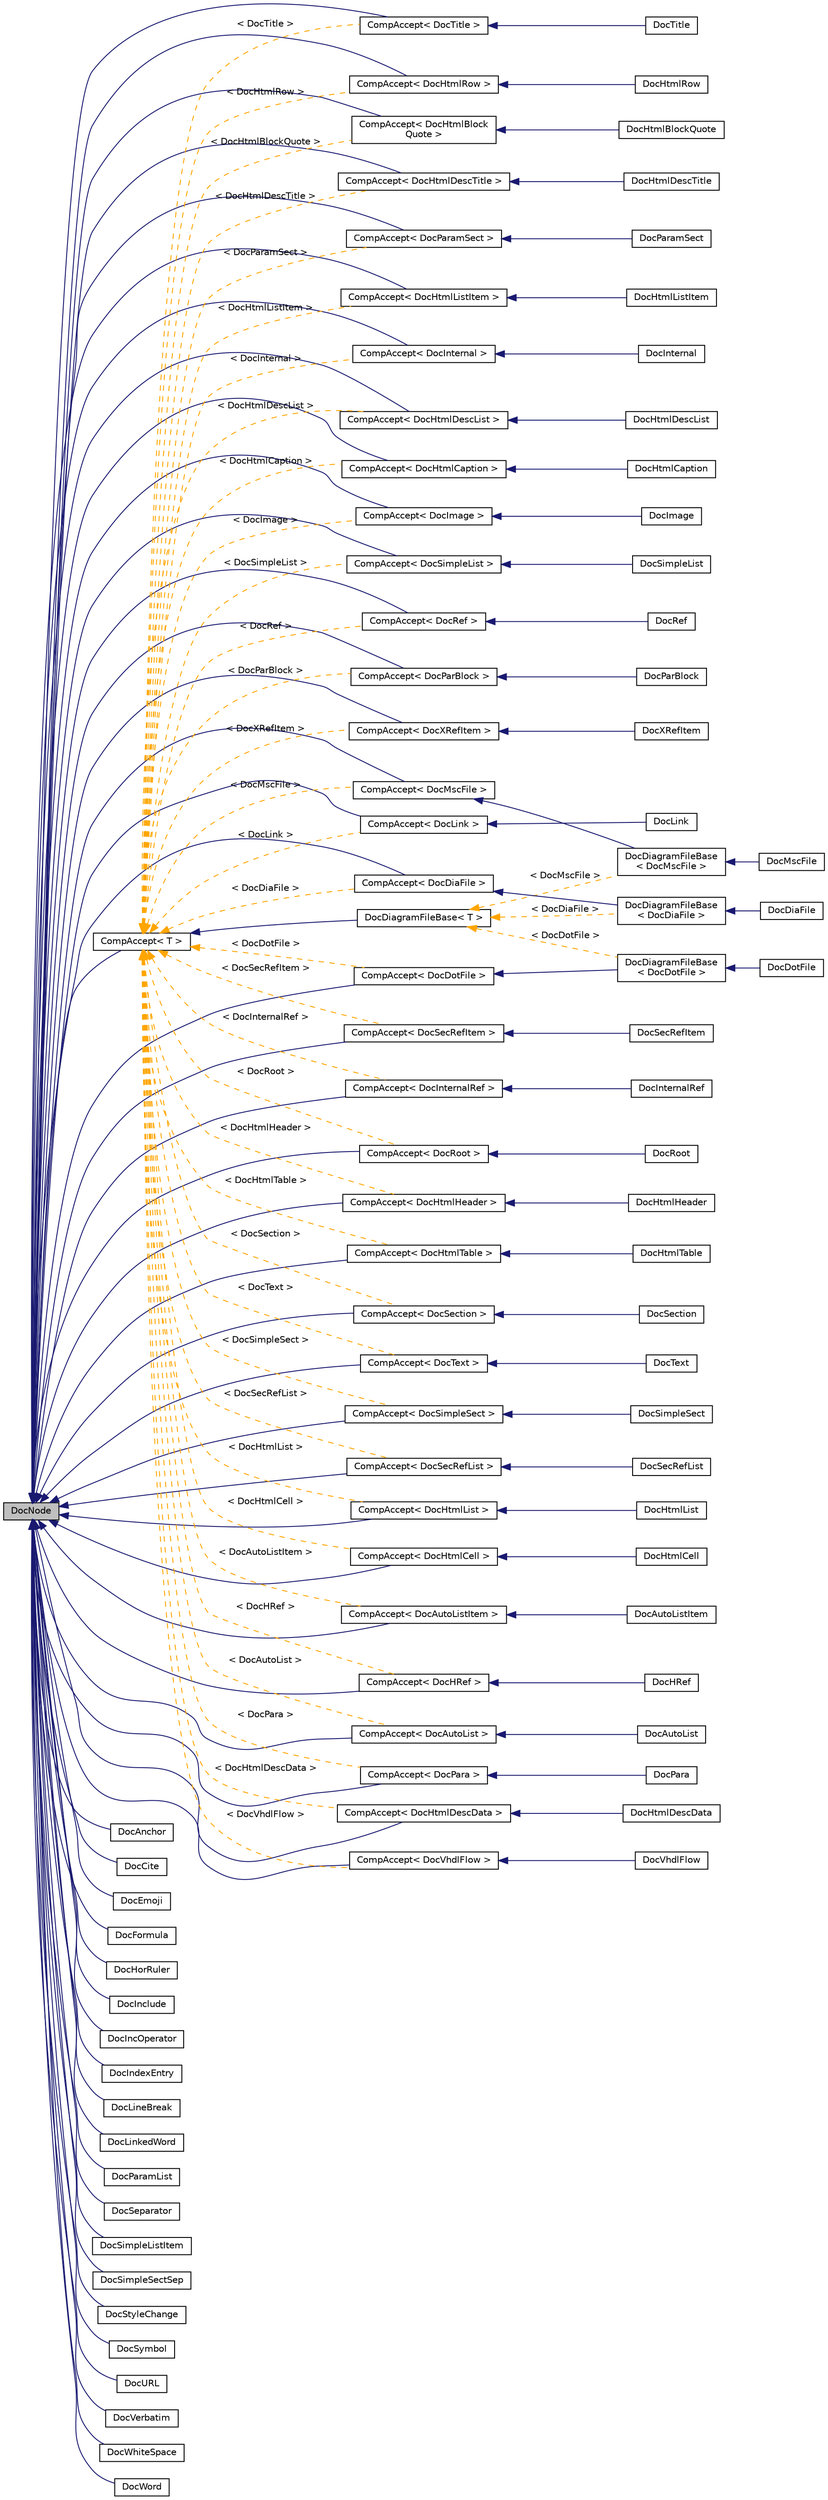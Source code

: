 digraph "DocNode"
{
 // INTERACTIVE_SVG=YES
 // LATEX_PDF_SIZE
  edge [fontname="Helvetica",fontsize="10",labelfontname="Helvetica",labelfontsize="10"];
  node [fontname="Helvetica",fontsize="10",shape=record];
  rankdir="LR";
  Node1 [label="DocNode",height=0.2,width=0.4,color="black", fillcolor="grey75", style="filled", fontcolor="black",tooltip="Abstract node interface with type information."];
  Node1 -> Node2 [dir="back",color="midnightblue",fontsize="10",style="solid",fontname="Helvetica"];
  Node2 [label="CompAccept\< T \>",height=0.2,width=0.4,color="black", fillcolor="white", style="filled",URL="$d7/da3/class_comp_accept.html",tooltip="Default accept implementation for compound nodes in the abstract syntax tree."];
  Node2 -> Node3 [dir="back",color="midnightblue",fontsize="10",style="solid",fontname="Helvetica"];
  Node3 [label="DocDiagramFileBase\< T \>",height=0.2,width=0.4,color="black", fillcolor="white", style="filled",URL="$d3/d7c/class_doc_diagram_file_base.html",tooltip=" "];
  Node3 -> Node4 [dir="back",color="orange",fontsize="10",style="dashed",label=" \< DocMscFile \>" ,fontname="Helvetica"];
  Node4 [label="DocDiagramFileBase\l\< DocMscFile \>",height=0.2,width=0.4,color="black", fillcolor="white", style="filled",URL="$d3/d7c/class_doc_diagram_file_base.html",tooltip=" "];
  Node4 -> Node5 [dir="back",color="midnightblue",fontsize="10",style="solid",fontname="Helvetica"];
  Node5 [label="DocMscFile",height=0.2,width=0.4,color="black", fillcolor="white", style="filled",URL="$d3/d7d/class_doc_msc_file.html",tooltip="Node representing a msc file"];
  Node3 -> Node6 [dir="back",color="orange",fontsize="10",style="dashed",label=" \< DocDiaFile \>" ,fontname="Helvetica"];
  Node6 [label="DocDiagramFileBase\l\< DocDiaFile \>",height=0.2,width=0.4,color="black", fillcolor="white", style="filled",URL="$d3/d7c/class_doc_diagram_file_base.html",tooltip=" "];
  Node6 -> Node7 [dir="back",color="midnightblue",fontsize="10",style="solid",fontname="Helvetica"];
  Node7 [label="DocDiaFile",height=0.2,width=0.4,color="black", fillcolor="white", style="filled",URL="$d6/ddb/class_doc_dia_file.html",tooltip="Node representing a dia file"];
  Node3 -> Node8 [dir="back",color="orange",fontsize="10",style="dashed",label=" \< DocDotFile \>" ,fontname="Helvetica"];
  Node8 [label="DocDiagramFileBase\l\< DocDotFile \>",height=0.2,width=0.4,color="black", fillcolor="white", style="filled",URL="$d3/d7c/class_doc_diagram_file_base.html",tooltip=" "];
  Node8 -> Node9 [dir="back",color="midnightblue",fontsize="10",style="solid",fontname="Helvetica"];
  Node9 [label="DocDotFile",height=0.2,width=0.4,color="black", fillcolor="white", style="filled",URL="$df/d37/class_doc_dot_file.html",tooltip="Node representing a dot file"];
  Node2 -> Node10 [dir="back",color="orange",fontsize="10",style="dashed",label=" \< DocParamSect \>" ,fontname="Helvetica"];
  Node10 [label="CompAccept\< DocParamSect \>",height=0.2,width=0.4,color="black", fillcolor="white", style="filled",URL="$d7/da3/class_comp_accept.html",tooltip=" "];
  Node10 -> Node11 [dir="back",color="midnightblue",fontsize="10",style="solid",fontname="Helvetica"];
  Node11 [label="DocParamSect",height=0.2,width=0.4,color="black", fillcolor="white", style="filled",URL="$d1/d01/class_doc_param_sect.html",tooltip="Node representing a parameter section"];
  Node2 -> Node12 [dir="back",color="orange",fontsize="10",style="dashed",label=" \< DocHtmlDescList \>" ,fontname="Helvetica"];
  Node12 [label="CompAccept\< DocHtmlDescList \>",height=0.2,width=0.4,color="black", fillcolor="white", style="filled",URL="$d7/da3/class_comp_accept.html",tooltip=" "];
  Node12 -> Node13 [dir="back",color="midnightblue",fontsize="10",style="solid",fontname="Helvetica"];
  Node13 [label="DocHtmlDescList",height=0.2,width=0.4,color="black", fillcolor="white", style="filled",URL="$df/d6f/class_doc_html_desc_list.html",tooltip="Node representing a Html description list"];
  Node2 -> Node14 [dir="back",color="orange",fontsize="10",style="dashed",label=" \< DocHtmlCaption \>" ,fontname="Helvetica"];
  Node14 [label="CompAccept\< DocHtmlCaption \>",height=0.2,width=0.4,color="black", fillcolor="white", style="filled",URL="$d7/da3/class_comp_accept.html",tooltip=" "];
  Node14 -> Node15 [dir="back",color="midnightblue",fontsize="10",style="solid",fontname="Helvetica"];
  Node15 [label="DocHtmlCaption",height=0.2,width=0.4,color="black", fillcolor="white", style="filled",URL="$d0/dc7/class_doc_html_caption.html",tooltip="Node representing a HTML table caption"];
  Node2 -> Node16 [dir="back",color="orange",fontsize="10",style="dashed",label=" \< DocSimpleList \>" ,fontname="Helvetica"];
  Node16 [label="CompAccept\< DocSimpleList \>",height=0.2,width=0.4,color="black", fillcolor="white", style="filled",URL="$d7/da3/class_comp_accept.html",tooltip=" "];
  Node16 -> Node17 [dir="back",color="midnightblue",fontsize="10",style="solid",fontname="Helvetica"];
  Node17 [label="DocSimpleList",height=0.2,width=0.4,color="black", fillcolor="white", style="filled",URL="$dc/de6/class_doc_simple_list.html",tooltip="Node representing a simple list"];
  Node2 -> Node18 [dir="back",color="orange",fontsize="10",style="dashed",label=" \< DocRef \>" ,fontname="Helvetica"];
  Node18 [label="CompAccept\< DocRef \>",height=0.2,width=0.4,color="black", fillcolor="white", style="filled",URL="$d7/da3/class_comp_accept.html",tooltip=" "];
  Node18 -> Node19 [dir="back",color="midnightblue",fontsize="10",style="solid",fontname="Helvetica"];
  Node19 [label="DocRef",height=0.2,width=0.4,color="black", fillcolor="white", style="filled",URL="$d5/d68/class_doc_ref.html",tooltip="Node representing a reference to some item"];
  Node2 -> Node20 [dir="back",color="orange",fontsize="10",style="dashed",label=" \< DocParBlock \>" ,fontname="Helvetica"];
  Node20 [label="CompAccept\< DocParBlock \>",height=0.2,width=0.4,color="black", fillcolor="white", style="filled",URL="$d7/da3/class_comp_accept.html",tooltip=" "];
  Node20 -> Node21 [dir="back",color="midnightblue",fontsize="10",style="solid",fontname="Helvetica"];
  Node21 [label="DocParBlock",height=0.2,width=0.4,color="black", fillcolor="white", style="filled",URL="$d9/dd2/class_doc_par_block.html",tooltip="Node representing an block of paragraphs"];
  Node2 -> Node22 [dir="back",color="orange",fontsize="10",style="dashed",label=" \< DocXRefItem \>" ,fontname="Helvetica"];
  Node22 [label="CompAccept\< DocXRefItem \>",height=0.2,width=0.4,color="black", fillcolor="white", style="filled",URL="$d7/da3/class_comp_accept.html",tooltip=" "];
  Node22 -> Node23 [dir="back",color="midnightblue",fontsize="10",style="solid",fontname="Helvetica"];
  Node23 [label="DocXRefItem",height=0.2,width=0.4,color="black", fillcolor="white", style="filled",URL="$d0/d90/class_doc_x_ref_item.html",tooltip="Node representing an item of a cross-referenced list"];
  Node2 -> Node24 [dir="back",color="orange",fontsize="10",style="dashed",label=" \< DocLink \>" ,fontname="Helvetica"];
  Node24 [label="CompAccept\< DocLink \>",height=0.2,width=0.4,color="black", fillcolor="white", style="filled",URL="$d7/da3/class_comp_accept.html",tooltip=" "];
  Node24 -> Node25 [dir="back",color="midnightblue",fontsize="10",style="solid",fontname="Helvetica"];
  Node25 [label="DocLink",height=0.2,width=0.4,color="black", fillcolor="white", style="filled",URL="$d5/dd3/class_doc_link.html",tooltip="Node representing a link to some item"];
  Node2 -> Node26 [dir="back",color="orange",fontsize="10",style="dashed",label=" \< DocMscFile \>" ,fontname="Helvetica"];
  Node26 [label="CompAccept\< DocMscFile \>",height=0.2,width=0.4,color="black", fillcolor="white", style="filled",URL="$d7/da3/class_comp_accept.html",tooltip=" "];
  Node26 -> Node4 [dir="back",color="midnightblue",fontsize="10",style="solid",fontname="Helvetica"];
  Node2 -> Node27 [dir="back",color="orange",fontsize="10",style="dashed",label=" \< DocTitle \>" ,fontname="Helvetica"];
  Node27 [label="CompAccept\< DocTitle \>",height=0.2,width=0.4,color="black", fillcolor="white", style="filled",URL="$d7/da3/class_comp_accept.html",tooltip=" "];
  Node27 -> Node28 [dir="back",color="midnightblue",fontsize="10",style="solid",fontname="Helvetica"];
  Node28 [label="DocTitle",height=0.2,width=0.4,color="black", fillcolor="white", style="filled",URL="$d3/d1c/class_doc_title.html",tooltip="Node representing a simple section title"];
  Node2 -> Node29 [dir="back",color="orange",fontsize="10",style="dashed",label=" \< DocHtmlRow \>" ,fontname="Helvetica"];
  Node29 [label="CompAccept\< DocHtmlRow \>",height=0.2,width=0.4,color="black", fillcolor="white", style="filled",URL="$d7/da3/class_comp_accept.html",tooltip=" "];
  Node29 -> Node30 [dir="back",color="midnightblue",fontsize="10",style="solid",fontname="Helvetica"];
  Node30 [label="DocHtmlRow",height=0.2,width=0.4,color="black", fillcolor="white", style="filled",URL="$d3/d16/class_doc_html_row.html",tooltip="Node representing a HTML table row"];
  Node2 -> Node31 [dir="back",color="orange",fontsize="10",style="dashed",label=" \< DocHtmlBlockQuote \>" ,fontname="Helvetica"];
  Node31 [label="CompAccept\< DocHtmlBlock\lQuote \>",height=0.2,width=0.4,color="black", fillcolor="white", style="filled",URL="$d7/da3/class_comp_accept.html",tooltip=" "];
  Node31 -> Node32 [dir="back",color="midnightblue",fontsize="10",style="solid",fontname="Helvetica"];
  Node32 [label="DocHtmlBlockQuote",height=0.2,width=0.4,color="black", fillcolor="white", style="filled",URL="$d9/dd3/class_doc_html_block_quote.html",tooltip="Node representing an HTML blockquote"];
  Node2 -> Node33 [dir="back",color="orange",fontsize="10",style="dashed",label=" \< DocHtmlDescTitle \>" ,fontname="Helvetica"];
  Node33 [label="CompAccept\< DocHtmlDescTitle \>",height=0.2,width=0.4,color="black", fillcolor="white", style="filled",URL="$d7/da3/class_comp_accept.html",tooltip=" "];
  Node33 -> Node34 [dir="back",color="midnightblue",fontsize="10",style="solid",fontname="Helvetica"];
  Node34 [label="DocHtmlDescTitle",height=0.2,width=0.4,color="black", fillcolor="white", style="filled",URL="$dd/dd1/class_doc_html_desc_title.html",tooltip="Node representing a Html description item"];
  Node2 -> Node35 [dir="back",color="orange",fontsize="10",style="dashed",label=" \< DocHtmlListItem \>" ,fontname="Helvetica"];
  Node35 [label="CompAccept\< DocHtmlListItem \>",height=0.2,width=0.4,color="black", fillcolor="white", style="filled",URL="$d7/da3/class_comp_accept.html",tooltip=" "];
  Node35 -> Node36 [dir="back",color="midnightblue",fontsize="10",style="solid",fontname="Helvetica"];
  Node36 [label="DocHtmlListItem",height=0.2,width=0.4,color="black", fillcolor="white", style="filled",URL="$df/da8/class_doc_html_list_item.html",tooltip="Node representing a HTML list item"];
  Node2 -> Node37 [dir="back",color="orange",fontsize="10",style="dashed",label=" \< DocInternal \>" ,fontname="Helvetica"];
  Node37 [label="CompAccept\< DocInternal \>",height=0.2,width=0.4,color="black", fillcolor="white", style="filled",URL="$d7/da3/class_comp_accept.html",tooltip=" "];
  Node37 -> Node38 [dir="back",color="midnightblue",fontsize="10",style="solid",fontname="Helvetica"];
  Node38 [label="DocInternal",height=0.2,width=0.4,color="black", fillcolor="white", style="filled",URL="$db/d6d/class_doc_internal.html",tooltip="Node representing an internal section of documentation"];
  Node2 -> Node39 [dir="back",color="orange",fontsize="10",style="dashed",label=" \< DocDiaFile \>" ,fontname="Helvetica"];
  Node39 [label="CompAccept\< DocDiaFile \>",height=0.2,width=0.4,color="black", fillcolor="white", style="filled",URL="$d7/da3/class_comp_accept.html",tooltip=" "];
  Node39 -> Node6 [dir="back",color="midnightblue",fontsize="10",style="solid",fontname="Helvetica"];
  Node2 -> Node40 [dir="back",color="orange",fontsize="10",style="dashed",label=" \< DocImage \>" ,fontname="Helvetica"];
  Node40 [label="CompAccept\< DocImage \>",height=0.2,width=0.4,color="black", fillcolor="white", style="filled",URL="$d7/da3/class_comp_accept.html",tooltip=" "];
  Node40 -> Node41 [dir="back",color="midnightblue",fontsize="10",style="solid",fontname="Helvetica"];
  Node41 [label="DocImage",height=0.2,width=0.4,color="black", fillcolor="white", style="filled",URL="$db/dc8/class_doc_image.html",tooltip="Node representing an image"];
  Node2 -> Node42 [dir="back",color="orange",fontsize="10",style="dashed",label=" \< DocRoot \>" ,fontname="Helvetica"];
  Node42 [label="CompAccept\< DocRoot \>",height=0.2,width=0.4,color="black", fillcolor="white", style="filled",URL="$d7/da3/class_comp_accept.html",tooltip=" "];
  Node42 -> Node43 [dir="back",color="midnightblue",fontsize="10",style="solid",fontname="Helvetica"];
  Node43 [label="DocRoot",height=0.2,width=0.4,color="black", fillcolor="white", style="filled",URL="$d8/ddb/class_doc_root.html",tooltip="Root node of documentation tree"];
  Node2 -> Node44 [dir="back",color="orange",fontsize="10",style="dashed",label=" \< DocDotFile \>" ,fontname="Helvetica"];
  Node44 [label="CompAccept\< DocDotFile \>",height=0.2,width=0.4,color="black", fillcolor="white", style="filled",URL="$d7/da3/class_comp_accept.html",tooltip=" "];
  Node44 -> Node8 [dir="back",color="midnightblue",fontsize="10",style="solid",fontname="Helvetica"];
  Node2 -> Node45 [dir="back",color="orange",fontsize="10",style="dashed",label=" \< DocSection \>" ,fontname="Helvetica"];
  Node45 [label="CompAccept\< DocSection \>",height=0.2,width=0.4,color="black", fillcolor="white", style="filled",URL="$d7/da3/class_comp_accept.html",tooltip=" "];
  Node45 -> Node46 [dir="back",color="midnightblue",fontsize="10",style="solid",fontname="Helvetica"];
  Node46 [label="DocSection",height=0.2,width=0.4,color="black", fillcolor="white", style="filled",URL="$d2/da3/class_doc_section.html",tooltip="Node representing a normal section"];
  Node2 -> Node47 [dir="back",color="orange",fontsize="10",style="dashed",label=" \< DocText \>" ,fontname="Helvetica"];
  Node47 [label="CompAccept\< DocText \>",height=0.2,width=0.4,color="black", fillcolor="white", style="filled",URL="$d7/da3/class_comp_accept.html",tooltip=" "];
  Node47 -> Node48 [dir="back",color="midnightblue",fontsize="10",style="solid",fontname="Helvetica"];
  Node48 [label="DocText",height=0.2,width=0.4,color="black", fillcolor="white", style="filled",URL="$d0/d87/class_doc_text.html",tooltip="Root node of a text fragment"];
  Node2 -> Node49 [dir="back",color="orange",fontsize="10",style="dashed",label=" \< DocHtmlList \>" ,fontname="Helvetica"];
  Node49 [label="CompAccept\< DocHtmlList \>",height=0.2,width=0.4,color="black", fillcolor="white", style="filled",URL="$d7/da3/class_comp_accept.html",tooltip=" "];
  Node49 -> Node50 [dir="back",color="midnightblue",fontsize="10",style="solid",fontname="Helvetica"];
  Node50 [label="DocHtmlList",height=0.2,width=0.4,color="black", fillcolor="white", style="filled",URL="$d5/d42/class_doc_html_list.html",tooltip="Node representing a Html list"];
  Node2 -> Node51 [dir="back",color="orange",fontsize="10",style="dashed",label=" \< DocHtmlCell \>" ,fontname="Helvetica"];
  Node51 [label="CompAccept\< DocHtmlCell \>",height=0.2,width=0.4,color="black", fillcolor="white", style="filled",URL="$d7/da3/class_comp_accept.html",tooltip=" "];
  Node51 -> Node52 [dir="back",color="midnightblue",fontsize="10",style="solid",fontname="Helvetica"];
  Node52 [label="DocHtmlCell",height=0.2,width=0.4,color="black", fillcolor="white", style="filled",URL="$d1/d56/class_doc_html_cell.html",tooltip="Node representing a HTML table cell"];
  Node2 -> Node53 [dir="back",color="orange",fontsize="10",style="dashed",label=" \< DocHRef \>" ,fontname="Helvetica"];
  Node53 [label="CompAccept\< DocHRef \>",height=0.2,width=0.4,color="black", fillcolor="white", style="filled",URL="$d7/da3/class_comp_accept.html",tooltip=" "];
  Node53 -> Node54 [dir="back",color="midnightblue",fontsize="10",style="solid",fontname="Helvetica"];
  Node54 [label="DocHRef",height=0.2,width=0.4,color="black", fillcolor="white", style="filled",URL="$d9/d10/class_doc_h_ref.html",tooltip="Node representing a Hypertext reference"];
  Node2 -> Node55 [dir="back",color="orange",fontsize="10",style="dashed",label=" \< DocAutoList \>" ,fontname="Helvetica"];
  Node55 [label="CompAccept\< DocAutoList \>",height=0.2,width=0.4,color="black", fillcolor="white", style="filled",URL="$d7/da3/class_comp_accept.html",tooltip=" "];
  Node55 -> Node56 [dir="back",color="midnightblue",fontsize="10",style="solid",fontname="Helvetica"];
  Node56 [label="DocAutoList",height=0.2,width=0.4,color="black", fillcolor="white", style="filled",URL="$d1/d3f/class_doc_auto_list.html",tooltip="Node representing an auto List"];
  Node2 -> Node57 [dir="back",color="orange",fontsize="10",style="dashed",label=" \< DocPara \>" ,fontname="Helvetica"];
  Node57 [label="CompAccept\< DocPara \>",height=0.2,width=0.4,color="black", fillcolor="white", style="filled",URL="$d7/da3/class_comp_accept.html",tooltip=" "];
  Node57 -> Node58 [dir="back",color="midnightblue",fontsize="10",style="solid",fontname="Helvetica"];
  Node58 [label="DocPara",height=0.2,width=0.4,color="black", fillcolor="white", style="filled",URL="$d3/d01/class_doc_para.html",tooltip="Node representing a paragraph in the documentation tree"];
  Node2 -> Node59 [dir="back",color="orange",fontsize="10",style="dashed",label=" \< DocHtmlDescData \>" ,fontname="Helvetica"];
  Node59 [label="CompAccept\< DocHtmlDescData \>",height=0.2,width=0.4,color="black", fillcolor="white", style="filled",URL="$d7/da3/class_comp_accept.html",tooltip=" "];
  Node59 -> Node60 [dir="back",color="midnightblue",fontsize="10",style="solid",fontname="Helvetica"];
  Node60 [label="DocHtmlDescData",height=0.2,width=0.4,color="black", fillcolor="white", style="filled",URL="$dd/d88/class_doc_html_desc_data.html",tooltip="Node representing a HTML description data"];
  Node2 -> Node61 [dir="back",color="orange",fontsize="10",style="dashed",label=" \< DocVhdlFlow \>" ,fontname="Helvetica"];
  Node61 [label="CompAccept\< DocVhdlFlow \>",height=0.2,width=0.4,color="black", fillcolor="white", style="filled",URL="$d7/da3/class_comp_accept.html",tooltip=" "];
  Node61 -> Node62 [dir="back",color="midnightblue",fontsize="10",style="solid",fontname="Helvetica"];
  Node62 [label="DocVhdlFlow",height=0.2,width=0.4,color="black", fillcolor="white", style="filled",URL="$d0/d89/class_doc_vhdl_flow.html",tooltip="Node representing a VHDL flow chart"];
  Node2 -> Node63 [dir="back",color="orange",fontsize="10",style="dashed",label=" \< DocSecRefItem \>" ,fontname="Helvetica"];
  Node63 [label="CompAccept\< DocSecRefItem \>",height=0.2,width=0.4,color="black", fillcolor="white", style="filled",URL="$d7/da3/class_comp_accept.html",tooltip=" "];
  Node63 -> Node64 [dir="back",color="midnightblue",fontsize="10",style="solid",fontname="Helvetica"];
  Node64 [label="DocSecRefItem",height=0.2,width=0.4,color="black", fillcolor="white", style="filled",URL="$de/d87/class_doc_sec_ref_item.html",tooltip="Node representing a reference to a section"];
  Node2 -> Node65 [dir="back",color="orange",fontsize="10",style="dashed",label=" \< DocInternalRef \>" ,fontname="Helvetica"];
  Node65 [label="CompAccept\< DocInternalRef \>",height=0.2,width=0.4,color="black", fillcolor="white", style="filled",URL="$d7/da3/class_comp_accept.html",tooltip=" "];
  Node65 -> Node66 [dir="back",color="midnightblue",fontsize="10",style="solid",fontname="Helvetica"];
  Node66 [label="DocInternalRef",height=0.2,width=0.4,color="black", fillcolor="white", style="filled",URL="$da/da2/class_doc_internal_ref.html",tooltip="Node representing an internal reference to some item"];
  Node2 -> Node67 [dir="back",color="orange",fontsize="10",style="dashed",label=" \< DocHtmlHeader \>" ,fontname="Helvetica"];
  Node67 [label="CompAccept\< DocHtmlHeader \>",height=0.2,width=0.4,color="black", fillcolor="white", style="filled",URL="$d7/da3/class_comp_accept.html",tooltip=" "];
  Node67 -> Node68 [dir="back",color="midnightblue",fontsize="10",style="solid",fontname="Helvetica"];
  Node68 [label="DocHtmlHeader",height=0.2,width=0.4,color="black", fillcolor="white", style="filled",URL="$df/d24/class_doc_html_header.html",tooltip="Node Html heading"];
  Node2 -> Node69 [dir="back",color="orange",fontsize="10",style="dashed",label=" \< DocHtmlTable \>" ,fontname="Helvetica"];
  Node69 [label="CompAccept\< DocHtmlTable \>",height=0.2,width=0.4,color="black", fillcolor="white", style="filled",URL="$d7/da3/class_comp_accept.html",tooltip=" "];
  Node69 -> Node70 [dir="back",color="midnightblue",fontsize="10",style="solid",fontname="Helvetica"];
  Node70 [label="DocHtmlTable",height=0.2,width=0.4,color="black", fillcolor="white", style="filled",URL="$de/d79/class_doc_html_table.html",tooltip="Node representing a HTML table"];
  Node2 -> Node71 [dir="back",color="orange",fontsize="10",style="dashed",label=" \< DocSimpleSect \>" ,fontname="Helvetica"];
  Node71 [label="CompAccept\< DocSimpleSect \>",height=0.2,width=0.4,color="black", fillcolor="white", style="filled",URL="$d7/da3/class_comp_accept.html",tooltip=" "];
  Node71 -> Node72 [dir="back",color="midnightblue",fontsize="10",style="solid",fontname="Helvetica"];
  Node72 [label="DocSimpleSect",height=0.2,width=0.4,color="black", fillcolor="white", style="filled",URL="$de/d65/class_doc_simple_sect.html",tooltip="Node representing a simple section"];
  Node2 -> Node73 [dir="back",color="orange",fontsize="10",style="dashed",label=" \< DocSecRefList \>" ,fontname="Helvetica"];
  Node73 [label="CompAccept\< DocSecRefList \>",height=0.2,width=0.4,color="black", fillcolor="white", style="filled",URL="$d7/da3/class_comp_accept.html",tooltip=" "];
  Node73 -> Node74 [dir="back",color="midnightblue",fontsize="10",style="solid",fontname="Helvetica"];
  Node74 [label="DocSecRefList",height=0.2,width=0.4,color="black", fillcolor="white", style="filled",URL="$d3/ddb/class_doc_sec_ref_list.html",tooltip="Node representing a list of section references"];
  Node2 -> Node75 [dir="back",color="orange",fontsize="10",style="dashed",label=" \< DocAutoListItem \>" ,fontname="Helvetica"];
  Node75 [label="CompAccept\< DocAutoListItem \>",height=0.2,width=0.4,color="black", fillcolor="white", style="filled",URL="$d7/da3/class_comp_accept.html",tooltip=" "];
  Node75 -> Node76 [dir="back",color="midnightblue",fontsize="10",style="solid",fontname="Helvetica"];
  Node76 [label="DocAutoListItem",height=0.2,width=0.4,color="black", fillcolor="white", style="filled",URL="$d8/df9/class_doc_auto_list_item.html",tooltip="Node representing an item of a auto list"];
  Node1 -> Node55 [dir="back",color="midnightblue",fontsize="10",style="solid",fontname="Helvetica"];
  Node1 -> Node75 [dir="back",color="midnightblue",fontsize="10",style="solid",fontname="Helvetica"];
  Node1 -> Node39 [dir="back",color="midnightblue",fontsize="10",style="solid",fontname="Helvetica"];
  Node1 -> Node44 [dir="back",color="midnightblue",fontsize="10",style="solid",fontname="Helvetica"];
  Node1 -> Node53 [dir="back",color="midnightblue",fontsize="10",style="solid",fontname="Helvetica"];
  Node1 -> Node31 [dir="back",color="midnightblue",fontsize="10",style="solid",fontname="Helvetica"];
  Node1 -> Node14 [dir="back",color="midnightblue",fontsize="10",style="solid",fontname="Helvetica"];
  Node1 -> Node51 [dir="back",color="midnightblue",fontsize="10",style="solid",fontname="Helvetica"];
  Node1 -> Node59 [dir="back",color="midnightblue",fontsize="10",style="solid",fontname="Helvetica"];
  Node1 -> Node12 [dir="back",color="midnightblue",fontsize="10",style="solid",fontname="Helvetica"];
  Node1 -> Node33 [dir="back",color="midnightblue",fontsize="10",style="solid",fontname="Helvetica"];
  Node1 -> Node67 [dir="back",color="midnightblue",fontsize="10",style="solid",fontname="Helvetica"];
  Node1 -> Node49 [dir="back",color="midnightblue",fontsize="10",style="solid",fontname="Helvetica"];
  Node1 -> Node35 [dir="back",color="midnightblue",fontsize="10",style="solid",fontname="Helvetica"];
  Node1 -> Node29 [dir="back",color="midnightblue",fontsize="10",style="solid",fontname="Helvetica"];
  Node1 -> Node69 [dir="back",color="midnightblue",fontsize="10",style="solid",fontname="Helvetica"];
  Node1 -> Node40 [dir="back",color="midnightblue",fontsize="10",style="solid",fontname="Helvetica"];
  Node1 -> Node37 [dir="back",color="midnightblue",fontsize="10",style="solid",fontname="Helvetica"];
  Node1 -> Node65 [dir="back",color="midnightblue",fontsize="10",style="solid",fontname="Helvetica"];
  Node1 -> Node24 [dir="back",color="midnightblue",fontsize="10",style="solid",fontname="Helvetica"];
  Node1 -> Node26 [dir="back",color="midnightblue",fontsize="10",style="solid",fontname="Helvetica"];
  Node1 -> Node57 [dir="back",color="midnightblue",fontsize="10",style="solid",fontname="Helvetica"];
  Node1 -> Node10 [dir="back",color="midnightblue",fontsize="10",style="solid",fontname="Helvetica"];
  Node1 -> Node20 [dir="back",color="midnightblue",fontsize="10",style="solid",fontname="Helvetica"];
  Node1 -> Node18 [dir="back",color="midnightblue",fontsize="10",style="solid",fontname="Helvetica"];
  Node1 -> Node42 [dir="back",color="midnightblue",fontsize="10",style="solid",fontname="Helvetica"];
  Node1 -> Node63 [dir="back",color="midnightblue",fontsize="10",style="solid",fontname="Helvetica"];
  Node1 -> Node73 [dir="back",color="midnightblue",fontsize="10",style="solid",fontname="Helvetica"];
  Node1 -> Node45 [dir="back",color="midnightblue",fontsize="10",style="solid",fontname="Helvetica"];
  Node1 -> Node16 [dir="back",color="midnightblue",fontsize="10",style="solid",fontname="Helvetica"];
  Node1 -> Node71 [dir="back",color="midnightblue",fontsize="10",style="solid",fontname="Helvetica"];
  Node1 -> Node47 [dir="back",color="midnightblue",fontsize="10",style="solid",fontname="Helvetica"];
  Node1 -> Node27 [dir="back",color="midnightblue",fontsize="10",style="solid",fontname="Helvetica"];
  Node1 -> Node61 [dir="back",color="midnightblue",fontsize="10",style="solid",fontname="Helvetica"];
  Node1 -> Node22 [dir="back",color="midnightblue",fontsize="10",style="solid",fontname="Helvetica"];
  Node1 -> Node77 [dir="back",color="midnightblue",fontsize="10",style="solid",fontname="Helvetica"];
  Node77 [label="DocAnchor",height=0.2,width=0.4,color="black", fillcolor="white", style="filled",URL="$d0/d33/class_doc_anchor.html",tooltip="Node representing an anchor"];
  Node1 -> Node78 [dir="back",color="midnightblue",fontsize="10",style="solid",fontname="Helvetica"];
  Node78 [label="DocCite",height=0.2,width=0.4,color="black", fillcolor="white", style="filled",URL="$d6/db8/class_doc_cite.html",tooltip="Node representing a citation of some bibliographic reference"];
  Node1 -> Node79 [dir="back",color="midnightblue",fontsize="10",style="solid",fontname="Helvetica"];
  Node79 [label="DocEmoji",height=0.2,width=0.4,color="black", fillcolor="white", style="filled",URL="$d5/ddb/class_doc_emoji.html",tooltip="Node representing a n emoji"];
  Node1 -> Node80 [dir="back",color="midnightblue",fontsize="10",style="solid",fontname="Helvetica"];
  Node80 [label="DocFormula",height=0.2,width=0.4,color="black", fillcolor="white", style="filled",URL="$df/de1/class_doc_formula.html",tooltip="Node representing an item of a cross-referenced list"];
  Node1 -> Node81 [dir="back",color="midnightblue",fontsize="10",style="solid",fontname="Helvetica"];
  Node81 [label="DocHorRuler",height=0.2,width=0.4,color="black", fillcolor="white", style="filled",URL="$d9/d6f/class_doc_hor_ruler.html",tooltip="Node representing a horizontal ruler"];
  Node1 -> Node82 [dir="back",color="midnightblue",fontsize="10",style="solid",fontname="Helvetica"];
  Node82 [label="DocInclude",height=0.2,width=0.4,color="black", fillcolor="white", style="filled",URL="$d6/db9/class_doc_include.html",tooltip="Node representing an included text block from file"];
  Node1 -> Node83 [dir="back",color="midnightblue",fontsize="10",style="solid",fontname="Helvetica"];
  Node83 [label="DocIncOperator",height=0.2,width=0.4,color="black", fillcolor="white", style="filled",URL="$d2/db2/class_doc_inc_operator.html",tooltip="Node representing a include/dontinclude operator block"];
  Node1 -> Node84 [dir="back",color="midnightblue",fontsize="10",style="solid",fontname="Helvetica"];
  Node84 [label="DocIndexEntry",height=0.2,width=0.4,color="black", fillcolor="white", style="filled",URL="$d7/dc9/class_doc_index_entry.html",tooltip="Node representing an entry in the index."];
  Node1 -> Node85 [dir="back",color="midnightblue",fontsize="10",style="solid",fontname="Helvetica"];
  Node85 [label="DocLineBreak",height=0.2,width=0.4,color="black", fillcolor="white", style="filled",URL="$df/d34/class_doc_line_break.html",tooltip="Node representing a line break"];
  Node1 -> Node86 [dir="back",color="midnightblue",fontsize="10",style="solid",fontname="Helvetica"];
  Node86 [label="DocLinkedWord",height=0.2,width=0.4,color="black", fillcolor="white", style="filled",URL="$d1/d93/class_doc_linked_word.html",tooltip="Node representing a word that can be linked to something"];
  Node1 -> Node87 [dir="back",color="midnightblue",fontsize="10",style="solid",fontname="Helvetica"];
  Node87 [label="DocParamList",height=0.2,width=0.4,color="black", fillcolor="white", style="filled",URL="$d9/d8d/class_doc_param_list.html",tooltip="Node representing a parameter list."];
  Node1 -> Node88 [dir="back",color="midnightblue",fontsize="10",style="solid",fontname="Helvetica"];
  Node88 [label="DocSeparator",height=0.2,width=0.4,color="black", fillcolor="white", style="filled",URL="$d9/d21/class_doc_separator.html",tooltip="Node representing a separator"];
  Node1 -> Node89 [dir="back",color="midnightblue",fontsize="10",style="solid",fontname="Helvetica"];
  Node89 [label="DocSimpleListItem",height=0.2,width=0.4,color="black", fillcolor="white", style="filled",URL="$d4/d1e/class_doc_simple_list_item.html",tooltip="Node representing a simple list item"];
  Node1 -> Node90 [dir="back",color="midnightblue",fontsize="10",style="solid",fontname="Helvetica"];
  Node90 [label="DocSimpleSectSep",height=0.2,width=0.4,color="black", fillcolor="white", style="filled",URL="$db/dd0/class_doc_simple_sect_sep.html",tooltip="Node representing a separator between two simple sections of the same type."];
  Node1 -> Node91 [dir="back",color="midnightblue",fontsize="10",style="solid",fontname="Helvetica"];
  Node91 [label="DocStyleChange",height=0.2,width=0.4,color="black", fillcolor="white", style="filled",URL="$d0/d4e/class_doc_style_change.html",tooltip="Node representing a style change"];
  Node1 -> Node92 [dir="back",color="midnightblue",fontsize="10",style="solid",fontname="Helvetica"];
  Node92 [label="DocSymbol",height=0.2,width=0.4,color="black", fillcolor="white", style="filled",URL="$d7/d67/class_doc_symbol.html",tooltip="Node representing a special symbol"];
  Node1 -> Node93 [dir="back",color="midnightblue",fontsize="10",style="solid",fontname="Helvetica"];
  Node93 [label="DocURL",height=0.2,width=0.4,color="black", fillcolor="white", style="filled",URL="$d9/dcb/class_doc_u_r_l.html",tooltip="Node representing a URL (or email address)"];
  Node1 -> Node94 [dir="back",color="midnightblue",fontsize="10",style="solid",fontname="Helvetica"];
  Node94 [label="DocVerbatim",height=0.2,width=0.4,color="black", fillcolor="white", style="filled",URL="$dc/d12/class_doc_verbatim.html",tooltip="Node representing a verbatim, unparsed text fragment"];
  Node1 -> Node95 [dir="back",color="midnightblue",fontsize="10",style="solid",fontname="Helvetica"];
  Node95 [label="DocWhiteSpace",height=0.2,width=0.4,color="black", fillcolor="white", style="filled",URL="$db/d78/class_doc_white_space.html",tooltip="Node representing some amount of white space"];
  Node1 -> Node96 [dir="back",color="midnightblue",fontsize="10",style="solid",fontname="Helvetica"];
  Node96 [label="DocWord",height=0.2,width=0.4,color="black", fillcolor="white", style="filled",URL="$d9/d1d/class_doc_word.html",tooltip="Node representing a word"];
}
